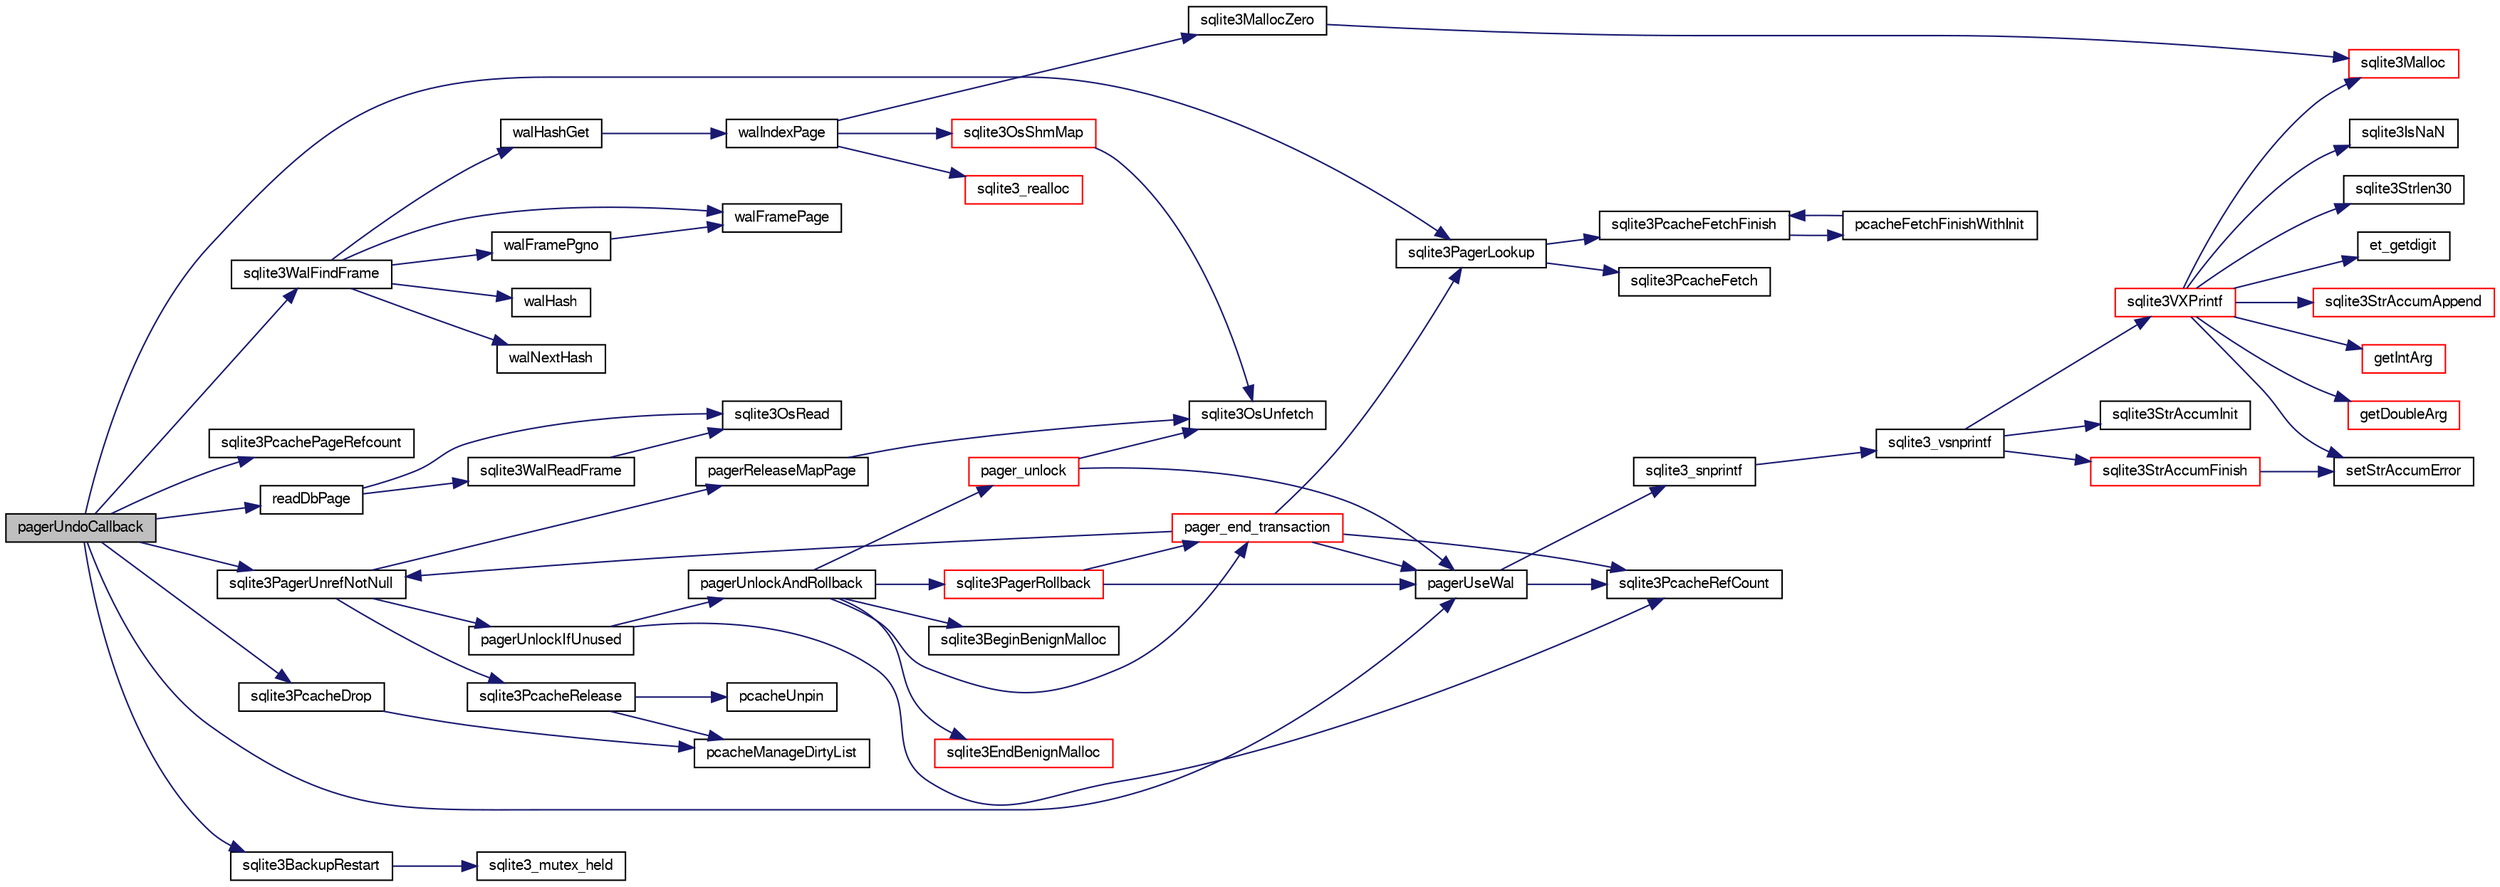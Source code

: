digraph "pagerUndoCallback"
{
  edge [fontname="FreeSans",fontsize="10",labelfontname="FreeSans",labelfontsize="10"];
  node [fontname="FreeSans",fontsize="10",shape=record];
  rankdir="LR";
  Node206264 [label="pagerUndoCallback",height=0.2,width=0.4,color="black", fillcolor="grey75", style="filled", fontcolor="black"];
  Node206264 -> Node206265 [color="midnightblue",fontsize="10",style="solid",fontname="FreeSans"];
  Node206265 [label="pagerUseWal",height=0.2,width=0.4,color="black", fillcolor="white", style="filled",URL="$sqlite3_8c.html#a31def80bfe1de9284d635ba190a5eb68"];
  Node206265 -> Node206266 [color="midnightblue",fontsize="10",style="solid",fontname="FreeSans"];
  Node206266 [label="sqlite3PcacheRefCount",height=0.2,width=0.4,color="black", fillcolor="white", style="filled",URL="$sqlite3_8c.html#adee2536d23ec9628e0883ccab03b3429"];
  Node206265 -> Node206267 [color="midnightblue",fontsize="10",style="solid",fontname="FreeSans"];
  Node206267 [label="sqlite3_snprintf",height=0.2,width=0.4,color="black", fillcolor="white", style="filled",URL="$sqlite3_8c.html#aa2695a752e971577f5784122f2013c40"];
  Node206267 -> Node206268 [color="midnightblue",fontsize="10",style="solid",fontname="FreeSans"];
  Node206268 [label="sqlite3_vsnprintf",height=0.2,width=0.4,color="black", fillcolor="white", style="filled",URL="$sqlite3_8c.html#a0862c03aea71d62847e452aa655add42"];
  Node206268 -> Node206269 [color="midnightblue",fontsize="10",style="solid",fontname="FreeSans"];
  Node206269 [label="sqlite3StrAccumInit",height=0.2,width=0.4,color="black", fillcolor="white", style="filled",URL="$sqlite3_8c.html#aabf95e113b9d54d519cd15a56215f560"];
  Node206268 -> Node206270 [color="midnightblue",fontsize="10",style="solid",fontname="FreeSans"];
  Node206270 [label="sqlite3VXPrintf",height=0.2,width=0.4,color="red", fillcolor="white", style="filled",URL="$sqlite3_8c.html#a63c25806c9bd4a2b76f9a0eb232c6bde"];
  Node206270 -> Node206271 [color="midnightblue",fontsize="10",style="solid",fontname="FreeSans"];
  Node206271 [label="sqlite3StrAccumAppend",height=0.2,width=0.4,color="red", fillcolor="white", style="filled",URL="$sqlite3_8c.html#a56664fa33def33c5a5245b623441d5e0"];
  Node206270 -> Node206543 [color="midnightblue",fontsize="10",style="solid",fontname="FreeSans"];
  Node206543 [label="getIntArg",height=0.2,width=0.4,color="red", fillcolor="white", style="filled",URL="$sqlite3_8c.html#abff258963dbd9205fb299851a64c67be"];
  Node206270 -> Node206289 [color="midnightblue",fontsize="10",style="solid",fontname="FreeSans"];
  Node206289 [label="sqlite3Malloc",height=0.2,width=0.4,color="red", fillcolor="white", style="filled",URL="$sqlite3_8c.html#a361a2eaa846b1885f123abe46f5d8b2b"];
  Node206270 -> Node206274 [color="midnightblue",fontsize="10",style="solid",fontname="FreeSans"];
  Node206274 [label="setStrAccumError",height=0.2,width=0.4,color="black", fillcolor="white", style="filled",URL="$sqlite3_8c.html#a3dc479a1fc8ba1ab8edfe51f8a0b102c"];
  Node206270 -> Node206544 [color="midnightblue",fontsize="10",style="solid",fontname="FreeSans"];
  Node206544 [label="getDoubleArg",height=0.2,width=0.4,color="red", fillcolor="white", style="filled",URL="$sqlite3_8c.html#a1cf25120072c85bd261983b24c12c3d9"];
  Node206270 -> Node206436 [color="midnightblue",fontsize="10",style="solid",fontname="FreeSans"];
  Node206436 [label="sqlite3IsNaN",height=0.2,width=0.4,color="black", fillcolor="white", style="filled",URL="$sqlite3_8c.html#aed4d78203877c3486765ccbc7feebb50"];
  Node206270 -> Node206356 [color="midnightblue",fontsize="10",style="solid",fontname="FreeSans"];
  Node206356 [label="sqlite3Strlen30",height=0.2,width=0.4,color="black", fillcolor="white", style="filled",URL="$sqlite3_8c.html#a3dcd80ba41f1a308193dee74857b62a7"];
  Node206270 -> Node206545 [color="midnightblue",fontsize="10",style="solid",fontname="FreeSans"];
  Node206545 [label="et_getdigit",height=0.2,width=0.4,color="black", fillcolor="white", style="filled",URL="$sqlite3_8c.html#a40c5a308749ad07cc2397a53e081bff0"];
  Node206268 -> Node206320 [color="midnightblue",fontsize="10",style="solid",fontname="FreeSans"];
  Node206320 [label="sqlite3StrAccumFinish",height=0.2,width=0.4,color="red", fillcolor="white", style="filled",URL="$sqlite3_8c.html#adb7f26b10ac1b847db6f000ef4c2e2ba"];
  Node206320 -> Node206274 [color="midnightblue",fontsize="10",style="solid",fontname="FreeSans"];
  Node206264 -> Node206549 [color="midnightblue",fontsize="10",style="solid",fontname="FreeSans"];
  Node206549 [label="sqlite3PagerLookup",height=0.2,width=0.4,color="black", fillcolor="white", style="filled",URL="$sqlite3_8c.html#a1252ec03814f64eed236cfb21094cafd"];
  Node206549 -> Node206550 [color="midnightblue",fontsize="10",style="solid",fontname="FreeSans"];
  Node206550 [label="sqlite3PcacheFetch",height=0.2,width=0.4,color="black", fillcolor="white", style="filled",URL="$sqlite3_8c.html#a51a10151c5ec2c1c9e6fd615e95a3450"];
  Node206549 -> Node206551 [color="midnightblue",fontsize="10",style="solid",fontname="FreeSans"];
  Node206551 [label="sqlite3PcacheFetchFinish",height=0.2,width=0.4,color="black", fillcolor="white", style="filled",URL="$sqlite3_8c.html#a21f330cb082d63a111f64257e823a4b1"];
  Node206551 -> Node206552 [color="midnightblue",fontsize="10",style="solid",fontname="FreeSans"];
  Node206552 [label="pcacheFetchFinishWithInit",height=0.2,width=0.4,color="black", fillcolor="white", style="filled",URL="$sqlite3_8c.html#aa202d18b38a90f758ff6ccfc956920eb"];
  Node206552 -> Node206551 [color="midnightblue",fontsize="10",style="solid",fontname="FreeSans"];
  Node206264 -> Node206553 [color="midnightblue",fontsize="10",style="solid",fontname="FreeSans"];
  Node206553 [label="sqlite3PcachePageRefcount",height=0.2,width=0.4,color="black", fillcolor="white", style="filled",URL="$sqlite3_8c.html#a4010b85eb18d6cc834f0f9ced4f6a274"];
  Node206264 -> Node206554 [color="midnightblue",fontsize="10",style="solid",fontname="FreeSans"];
  Node206554 [label="sqlite3PcacheDrop",height=0.2,width=0.4,color="black", fillcolor="white", style="filled",URL="$sqlite3_8c.html#a78667811e7a2a7e75117cd6ec9cf6486"];
  Node206554 -> Node206555 [color="midnightblue",fontsize="10",style="solid",fontname="FreeSans"];
  Node206555 [label="pcacheManageDirtyList",height=0.2,width=0.4,color="black", fillcolor="white", style="filled",URL="$sqlite3_8c.html#aae9bc2ddff700c30e5f9c80d531d6acc"];
  Node206264 -> Node206556 [color="midnightblue",fontsize="10",style="solid",fontname="FreeSans"];
  Node206556 [label="sqlite3WalFindFrame",height=0.2,width=0.4,color="black", fillcolor="white", style="filled",URL="$sqlite3_8c.html#a70d73def3adcc264f500a63178742708"];
  Node206556 -> Node206557 [color="midnightblue",fontsize="10",style="solid",fontname="FreeSans"];
  Node206557 [label="walFramePage",height=0.2,width=0.4,color="black", fillcolor="white", style="filled",URL="$sqlite3_8c.html#a067e7452317d6a1c19674376ae969f1f"];
  Node206556 -> Node206558 [color="midnightblue",fontsize="10",style="solid",fontname="FreeSans"];
  Node206558 [label="walHashGet",height=0.2,width=0.4,color="black", fillcolor="white", style="filled",URL="$sqlite3_8c.html#ae19bbc16575c591b6e0aee0aed2cfaf3"];
  Node206558 -> Node206559 [color="midnightblue",fontsize="10",style="solid",fontname="FreeSans"];
  Node206559 [label="walIndexPage",height=0.2,width=0.4,color="black", fillcolor="white", style="filled",URL="$sqlite3_8c.html#affd3251fd1aa1218170d421177256e24"];
  Node206559 -> Node206468 [color="midnightblue",fontsize="10",style="solid",fontname="FreeSans"];
  Node206468 [label="sqlite3_realloc",height=0.2,width=0.4,color="red", fillcolor="white", style="filled",URL="$sqlite3_8c.html#a822d9e42f6ab4b2ec803f311aeb9618d"];
  Node206559 -> Node206301 [color="midnightblue",fontsize="10",style="solid",fontname="FreeSans"];
  Node206301 [label="sqlite3MallocZero",height=0.2,width=0.4,color="black", fillcolor="white", style="filled",URL="$sqlite3_8c.html#ab3e07a30b9b5471f9f5e8f9cb7229934"];
  Node206301 -> Node206289 [color="midnightblue",fontsize="10",style="solid",fontname="FreeSans"];
  Node206559 -> Node206560 [color="midnightblue",fontsize="10",style="solid",fontname="FreeSans"];
  Node206560 [label="sqlite3OsShmMap",height=0.2,width=0.4,color="red", fillcolor="white", style="filled",URL="$sqlite3_8c.html#a04a984c66d8178200fe9a3ff100e20d3"];
  Node206560 -> Node206562 [color="midnightblue",fontsize="10",style="solid",fontname="FreeSans"];
  Node206562 [label="sqlite3OsUnfetch",height=0.2,width=0.4,color="black", fillcolor="white", style="filled",URL="$sqlite3_8c.html#abc0da72cb8b8989cf8708b572fe5fef4"];
  Node206556 -> Node206563 [color="midnightblue",fontsize="10",style="solid",fontname="FreeSans"];
  Node206563 [label="walHash",height=0.2,width=0.4,color="black", fillcolor="white", style="filled",URL="$sqlite3_8c.html#a1d1aa852a3a505567009b451c23af38c"];
  Node206556 -> Node206564 [color="midnightblue",fontsize="10",style="solid",fontname="FreeSans"];
  Node206564 [label="walNextHash",height=0.2,width=0.4,color="black", fillcolor="white", style="filled",URL="$sqlite3_8c.html#a62e11e0d73d30dc749eb23c6d28904c1"];
  Node206556 -> Node206565 [color="midnightblue",fontsize="10",style="solid",fontname="FreeSans"];
  Node206565 [label="walFramePgno",height=0.2,width=0.4,color="black", fillcolor="white", style="filled",URL="$sqlite3_8c.html#a3fd5c9b2449525622e72f95ac5cbf218"];
  Node206565 -> Node206557 [color="midnightblue",fontsize="10",style="solid",fontname="FreeSans"];
  Node206264 -> Node206566 [color="midnightblue",fontsize="10",style="solid",fontname="FreeSans"];
  Node206566 [label="readDbPage",height=0.2,width=0.4,color="black", fillcolor="white", style="filled",URL="$sqlite3_8c.html#a1c4cca64dd97dda37d9be9cac94941a0"];
  Node206566 -> Node206567 [color="midnightblue",fontsize="10",style="solid",fontname="FreeSans"];
  Node206567 [label="sqlite3WalReadFrame",height=0.2,width=0.4,color="black", fillcolor="white", style="filled",URL="$sqlite3_8c.html#a13489ab9a33c0b409c37058dfedaa342"];
  Node206567 -> Node206568 [color="midnightblue",fontsize="10",style="solid",fontname="FreeSans"];
  Node206568 [label="sqlite3OsRead",height=0.2,width=0.4,color="black", fillcolor="white", style="filled",URL="$sqlite3_8c.html#a98ef6b5ed82299d2efc0b5f9e41c877d"];
  Node206566 -> Node206568 [color="midnightblue",fontsize="10",style="solid",fontname="FreeSans"];
  Node206264 -> Node206569 [color="midnightblue",fontsize="10",style="solid",fontname="FreeSans"];
  Node206569 [label="sqlite3PagerUnrefNotNull",height=0.2,width=0.4,color="black", fillcolor="white", style="filled",URL="$sqlite3_8c.html#a4b314f96f09f5c68c94672e420e31ab9"];
  Node206569 -> Node206570 [color="midnightblue",fontsize="10",style="solid",fontname="FreeSans"];
  Node206570 [label="pagerReleaseMapPage",height=0.2,width=0.4,color="black", fillcolor="white", style="filled",URL="$sqlite3_8c.html#aefa288f9febba49488ab634f8b0d5f6d"];
  Node206570 -> Node206562 [color="midnightblue",fontsize="10",style="solid",fontname="FreeSans"];
  Node206569 -> Node206571 [color="midnightblue",fontsize="10",style="solid",fontname="FreeSans"];
  Node206571 [label="sqlite3PcacheRelease",height=0.2,width=0.4,color="black", fillcolor="white", style="filled",URL="$sqlite3_8c.html#ad07fc7a8130ad1e77861f345084b1b83"];
  Node206571 -> Node206572 [color="midnightblue",fontsize="10",style="solid",fontname="FreeSans"];
  Node206572 [label="pcacheUnpin",height=0.2,width=0.4,color="black", fillcolor="white", style="filled",URL="$sqlite3_8c.html#a76530dde0f26366c0614d713daf9859c"];
  Node206571 -> Node206555 [color="midnightblue",fontsize="10",style="solid",fontname="FreeSans"];
  Node206569 -> Node206573 [color="midnightblue",fontsize="10",style="solid",fontname="FreeSans"];
  Node206573 [label="pagerUnlockIfUnused",height=0.2,width=0.4,color="black", fillcolor="white", style="filled",URL="$sqlite3_8c.html#abf547f4276efb6f10262f7fde1e4d065"];
  Node206573 -> Node206266 [color="midnightblue",fontsize="10",style="solid",fontname="FreeSans"];
  Node206573 -> Node206574 [color="midnightblue",fontsize="10",style="solid",fontname="FreeSans"];
  Node206574 [label="pagerUnlockAndRollback",height=0.2,width=0.4,color="black", fillcolor="white", style="filled",URL="$sqlite3_8c.html#a02d96b7bf62c3b13ba905d168914518c"];
  Node206574 -> Node206342 [color="midnightblue",fontsize="10",style="solid",fontname="FreeSans"];
  Node206342 [label="sqlite3BeginBenignMalloc",height=0.2,width=0.4,color="black", fillcolor="white", style="filled",URL="$sqlite3_8c.html#a3344c0e2b1b6df701a1cb326602fac14"];
  Node206574 -> Node206575 [color="midnightblue",fontsize="10",style="solid",fontname="FreeSans"];
  Node206575 [label="sqlite3PagerRollback",height=0.2,width=0.4,color="red", fillcolor="white", style="filled",URL="$sqlite3_8c.html#afdd2ecbb97b7a716892ff6bd10c7dfd0"];
  Node206575 -> Node206265 [color="midnightblue",fontsize="10",style="solid",fontname="FreeSans"];
  Node206575 -> Node206653 [color="midnightblue",fontsize="10",style="solid",fontname="FreeSans"];
  Node206653 [label="pager_end_transaction",height=0.2,width=0.4,color="red", fillcolor="white", style="filled",URL="$sqlite3_8c.html#a0814e2cfab386b1e3ba74528870339fe"];
  Node206653 -> Node206265 [color="midnightblue",fontsize="10",style="solid",fontname="FreeSans"];
  Node206653 -> Node206266 [color="midnightblue",fontsize="10",style="solid",fontname="FreeSans"];
  Node206653 -> Node206549 [color="midnightblue",fontsize="10",style="solid",fontname="FreeSans"];
  Node206653 -> Node206569 [color="midnightblue",fontsize="10",style="solid",fontname="FreeSans"];
  Node206574 -> Node206343 [color="midnightblue",fontsize="10",style="solid",fontname="FreeSans"];
  Node206343 [label="sqlite3EndBenignMalloc",height=0.2,width=0.4,color="red", fillcolor="white", style="filled",URL="$sqlite3_8c.html#a4582127cc64d483dc66c7acf9d8d8fbb"];
  Node206574 -> Node206653 [color="midnightblue",fontsize="10",style="solid",fontname="FreeSans"];
  Node206574 -> Node206678 [color="midnightblue",fontsize="10",style="solid",fontname="FreeSans"];
  Node206678 [label="pager_unlock",height=0.2,width=0.4,color="red", fillcolor="white", style="filled",URL="$sqlite3_8c.html#a5b54bd09bd76fa68eb6310fbf9bbaf20"];
  Node206678 -> Node206265 [color="midnightblue",fontsize="10",style="solid",fontname="FreeSans"];
  Node206678 -> Node206562 [color="midnightblue",fontsize="10",style="solid",fontname="FreeSans"];
  Node206264 -> Node206613 [color="midnightblue",fontsize="10",style="solid",fontname="FreeSans"];
  Node206613 [label="sqlite3BackupRestart",height=0.2,width=0.4,color="black", fillcolor="white", style="filled",URL="$sqlite3_8c.html#a51c915452a70527bce99483f8eac02b8"];
  Node206613 -> Node206277 [color="midnightblue",fontsize="10",style="solid",fontname="FreeSans"];
  Node206277 [label="sqlite3_mutex_held",height=0.2,width=0.4,color="black", fillcolor="white", style="filled",URL="$sqlite3_8c.html#acf77da68932b6bc163c5e68547ecc3e7"];
}
